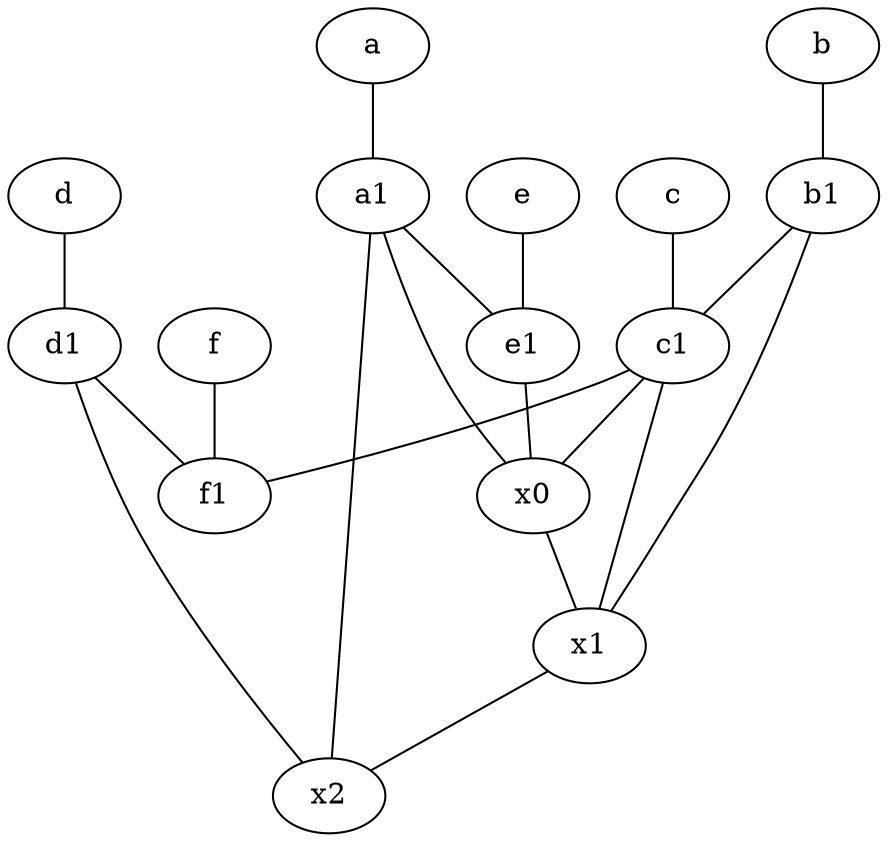 graph {
	node [labelfontsize=50]
	b1 [labelfontsize=50 pos="9,4!"]
	a1 [labelfontsize=50 pos="8,3!"]
	e [labelfontsize=50 pos="7,9!"]
	d1 [labelfontsize=50 pos="3,5!"]
	c [labelfontsize=50 pos="4.5,2!"]
	d [labelfontsize=50 pos="2,5!"]
	f [labelfontsize=50 pos="3,9!"]
	f1 [labelfontsize=50 pos="3,8!"]
	x1 [labelfontsize=50]
	b [labelfontsize=50 pos="10,4!"]
	x0 [labelfontsize=50]
	a [labelfontsize=50 pos="8,2!"]
	e1 [labelfontsize=50 pos="7,7!"]
	x2 [labelfontsize=50]
	c1 [labelfontsize=50 pos="4.5,3!"]
	d1 -- x2
	d1 -- f1
	f -- f1
	a1 -- x0
	b1 -- x1
	x1 -- x2
	e -- e1
	c1 -- x0
	d -- d1
	a -- a1
	b -- b1
	e1 -- x0
	x0 -- x1
	a1 -- e1
	c -- c1
	a1 -- x2
	c1 -- f1
	c1 -- x1
	b1 -- c1
}
